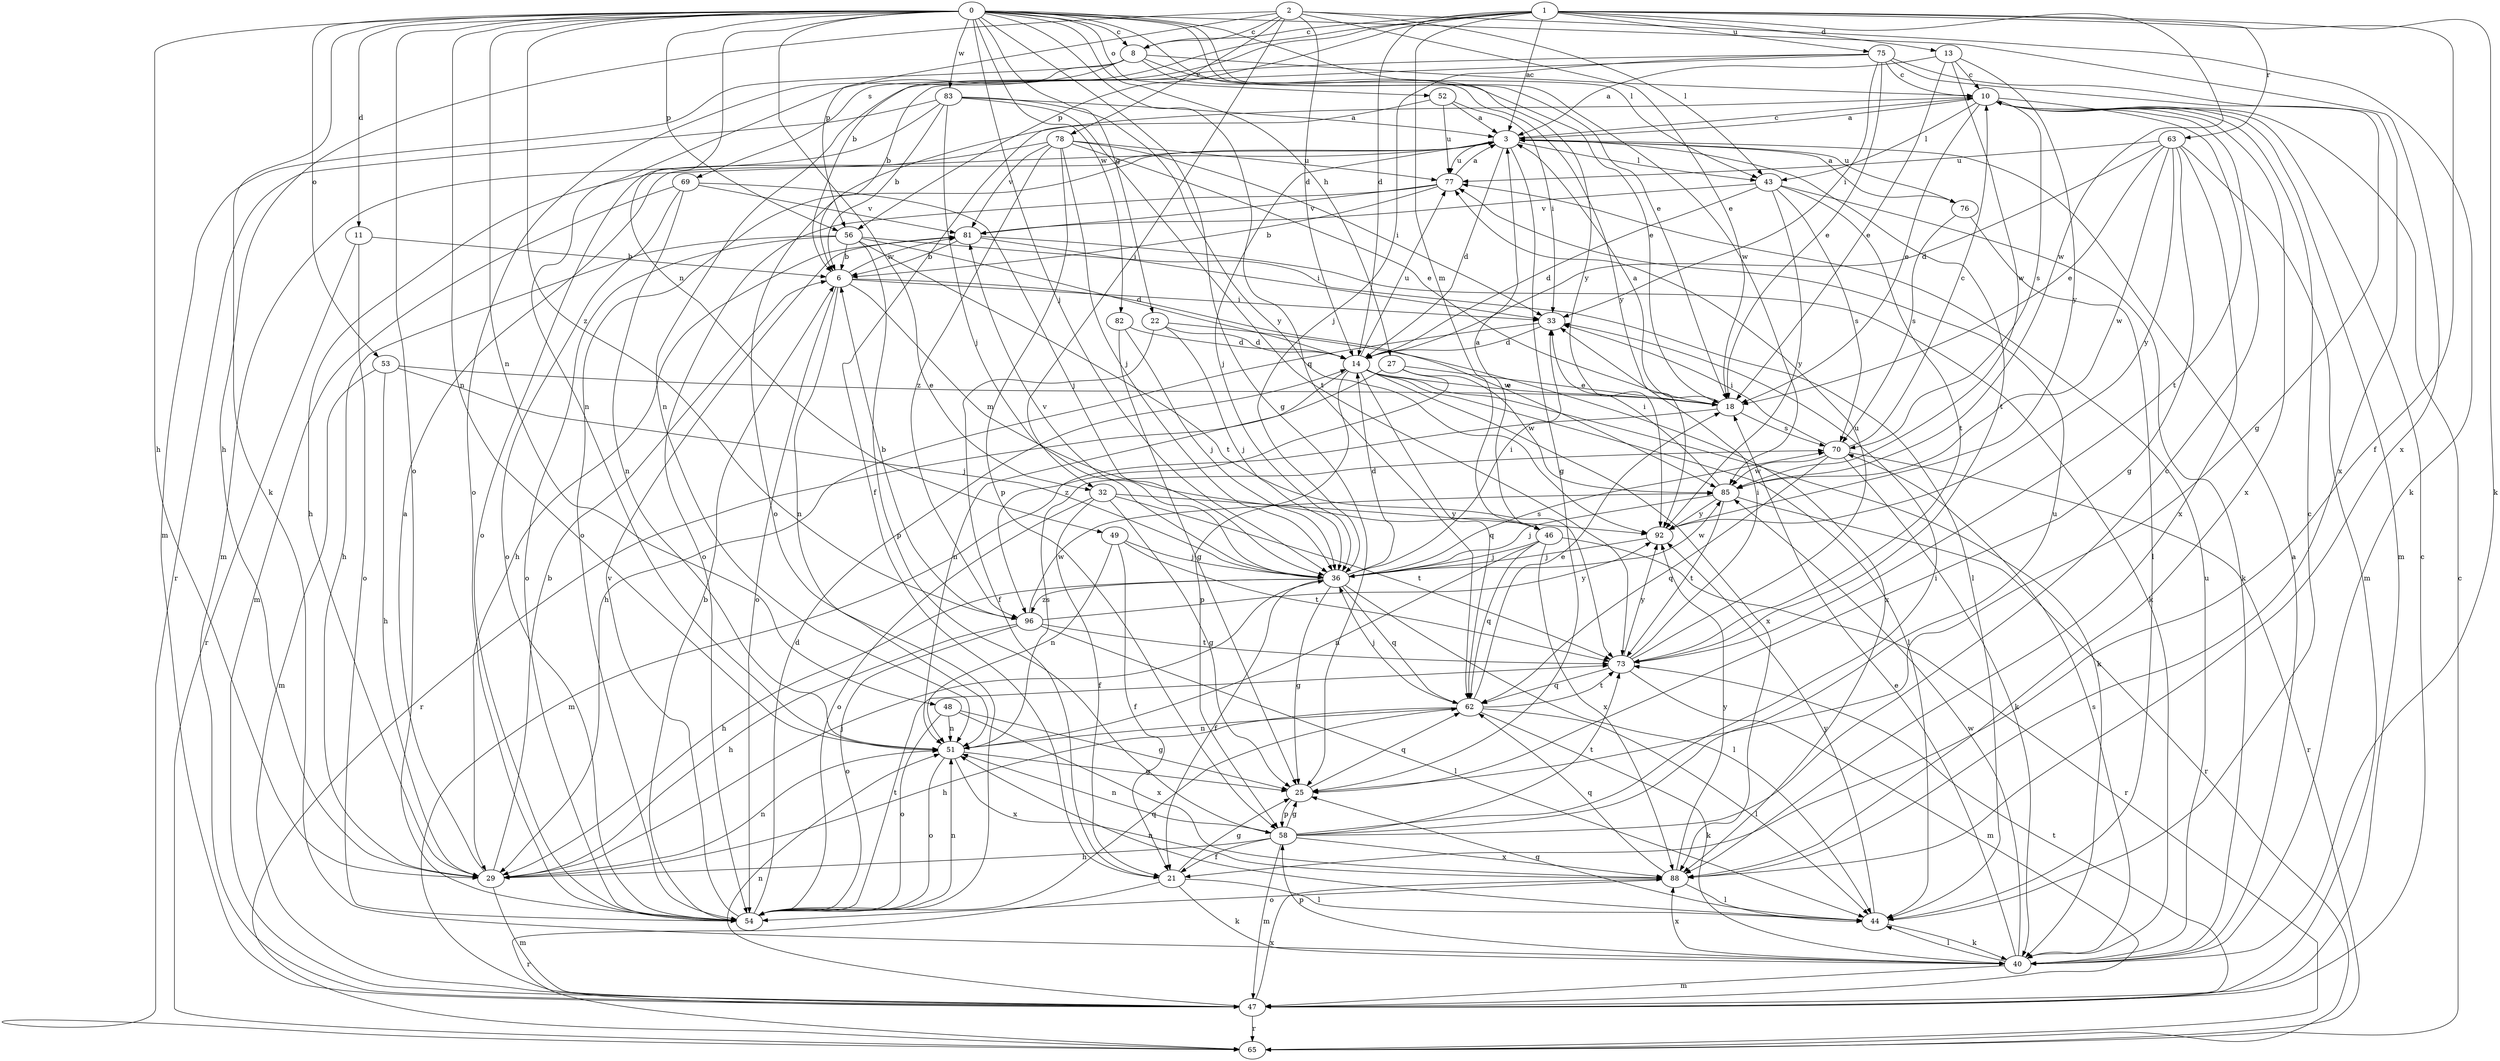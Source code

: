strict digraph  {
0;
1;
2;
3;
6;
8;
10;
11;
13;
14;
18;
21;
22;
25;
27;
29;
32;
33;
36;
40;
43;
44;
46;
47;
48;
49;
51;
52;
53;
54;
56;
58;
62;
63;
65;
69;
70;
73;
75;
76;
77;
78;
81;
82;
83;
85;
88;
92;
96;
0 -> 8  [label=c];
0 -> 11  [label=d];
0 -> 18  [label=e];
0 -> 22  [label=g];
0 -> 25  [label=g];
0 -> 27  [label=h];
0 -> 29  [label=h];
0 -> 32  [label=i];
0 -> 36  [label=j];
0 -> 40  [label=k];
0 -> 43  [label=l];
0 -> 48  [label=n];
0 -> 49  [label=n];
0 -> 51  [label=n];
0 -> 52  [label=o];
0 -> 53  [label=o];
0 -> 54  [label=o];
0 -> 56  [label=p];
0 -> 62  [label=q];
0 -> 82  [label=w];
0 -> 83  [label=w];
0 -> 85  [label=w];
0 -> 88  [label=x];
0 -> 92  [label=y];
0 -> 96  [label=z];
1 -> 3  [label=a];
1 -> 6  [label=b];
1 -> 8  [label=c];
1 -> 13  [label=d];
1 -> 14  [label=d];
1 -> 21  [label=f];
1 -> 40  [label=k];
1 -> 46  [label=m];
1 -> 56  [label=p];
1 -> 63  [label=r];
1 -> 69  [label=s];
1 -> 75  [label=u];
1 -> 85  [label=w];
2 -> 8  [label=c];
2 -> 14  [label=d];
2 -> 18  [label=e];
2 -> 29  [label=h];
2 -> 32  [label=i];
2 -> 40  [label=k];
2 -> 43  [label=l];
2 -> 56  [label=p];
2 -> 78  [label=v];
3 -> 10  [label=c];
3 -> 14  [label=d];
3 -> 25  [label=g];
3 -> 29  [label=h];
3 -> 36  [label=j];
3 -> 43  [label=l];
3 -> 54  [label=o];
3 -> 73  [label=t];
3 -> 76  [label=u];
3 -> 77  [label=u];
6 -> 33  [label=i];
6 -> 46  [label=m];
6 -> 51  [label=n];
6 -> 54  [label=o];
6 -> 81  [label=v];
6 -> 85  [label=w];
8 -> 10  [label=c];
8 -> 18  [label=e];
8 -> 47  [label=m];
8 -> 51  [label=n];
8 -> 54  [label=o];
8 -> 92  [label=y];
10 -> 3  [label=a];
10 -> 18  [label=e];
10 -> 43  [label=l];
10 -> 47  [label=m];
10 -> 54  [label=o];
10 -> 70  [label=s];
10 -> 73  [label=t];
10 -> 88  [label=x];
11 -> 6  [label=b];
11 -> 54  [label=o];
11 -> 65  [label=r];
13 -> 3  [label=a];
13 -> 10  [label=c];
13 -> 18  [label=e];
13 -> 85  [label=w];
13 -> 92  [label=y];
14 -> 18  [label=e];
14 -> 40  [label=k];
14 -> 44  [label=l];
14 -> 51  [label=n];
14 -> 58  [label=p];
14 -> 62  [label=q];
14 -> 77  [label=u];
14 -> 88  [label=x];
18 -> 3  [label=a];
18 -> 47  [label=m];
18 -> 70  [label=s];
21 -> 25  [label=g];
21 -> 40  [label=k];
21 -> 44  [label=l];
21 -> 65  [label=r];
22 -> 14  [label=d];
22 -> 21  [label=f];
22 -> 36  [label=j];
22 -> 88  [label=x];
25 -> 58  [label=p];
25 -> 62  [label=q];
27 -> 18  [label=e];
27 -> 65  [label=r];
27 -> 85  [label=w];
27 -> 96  [label=z];
29 -> 3  [label=a];
29 -> 6  [label=b];
29 -> 36  [label=j];
29 -> 47  [label=m];
29 -> 51  [label=n];
32 -> 21  [label=f];
32 -> 25  [label=g];
32 -> 54  [label=o];
32 -> 73  [label=t];
32 -> 92  [label=y];
33 -> 14  [label=d];
33 -> 29  [label=h];
36 -> 14  [label=d];
36 -> 21  [label=f];
36 -> 25  [label=g];
36 -> 29  [label=h];
36 -> 33  [label=i];
36 -> 44  [label=l];
36 -> 62  [label=q];
36 -> 70  [label=s];
36 -> 81  [label=v];
36 -> 85  [label=w];
36 -> 96  [label=z];
40 -> 3  [label=a];
40 -> 18  [label=e];
40 -> 44  [label=l];
40 -> 47  [label=m];
40 -> 58  [label=p];
40 -> 70  [label=s];
40 -> 77  [label=u];
40 -> 85  [label=w];
40 -> 88  [label=x];
43 -> 14  [label=d];
43 -> 40  [label=k];
43 -> 70  [label=s];
43 -> 73  [label=t];
43 -> 81  [label=v];
43 -> 92  [label=y];
44 -> 10  [label=c];
44 -> 25  [label=g];
44 -> 40  [label=k];
44 -> 51  [label=n];
44 -> 92  [label=y];
46 -> 3  [label=a];
46 -> 36  [label=j];
46 -> 51  [label=n];
46 -> 62  [label=q];
46 -> 65  [label=r];
46 -> 88  [label=x];
47 -> 10  [label=c];
47 -> 51  [label=n];
47 -> 65  [label=r];
47 -> 73  [label=t];
47 -> 88  [label=x];
48 -> 25  [label=g];
48 -> 51  [label=n];
48 -> 54  [label=o];
48 -> 88  [label=x];
49 -> 21  [label=f];
49 -> 36  [label=j];
49 -> 51  [label=n];
49 -> 73  [label=t];
51 -> 25  [label=g];
51 -> 54  [label=o];
51 -> 70  [label=s];
51 -> 88  [label=x];
52 -> 3  [label=a];
52 -> 21  [label=f];
52 -> 33  [label=i];
52 -> 77  [label=u];
53 -> 18  [label=e];
53 -> 29  [label=h];
53 -> 36  [label=j];
53 -> 47  [label=m];
54 -> 6  [label=b];
54 -> 14  [label=d];
54 -> 51  [label=n];
54 -> 62  [label=q];
54 -> 73  [label=t];
54 -> 81  [label=v];
56 -> 6  [label=b];
56 -> 14  [label=d];
56 -> 29  [label=h];
56 -> 44  [label=l];
56 -> 54  [label=o];
56 -> 58  [label=p];
56 -> 73  [label=t];
58 -> 10  [label=c];
58 -> 21  [label=f];
58 -> 25  [label=g];
58 -> 29  [label=h];
58 -> 33  [label=i];
58 -> 47  [label=m];
58 -> 51  [label=n];
58 -> 73  [label=t];
58 -> 77  [label=u];
58 -> 88  [label=x];
62 -> 18  [label=e];
62 -> 29  [label=h];
62 -> 36  [label=j];
62 -> 40  [label=k];
62 -> 44  [label=l];
62 -> 51  [label=n];
62 -> 73  [label=t];
63 -> 14  [label=d];
63 -> 18  [label=e];
63 -> 25  [label=g];
63 -> 47  [label=m];
63 -> 77  [label=u];
63 -> 85  [label=w];
63 -> 88  [label=x];
63 -> 92  [label=y];
65 -> 10  [label=c];
69 -> 36  [label=j];
69 -> 47  [label=m];
69 -> 51  [label=n];
69 -> 54  [label=o];
69 -> 81  [label=v];
70 -> 10  [label=c];
70 -> 33  [label=i];
70 -> 40  [label=k];
70 -> 62  [label=q];
70 -> 65  [label=r];
70 -> 85  [label=w];
73 -> 33  [label=i];
73 -> 47  [label=m];
73 -> 62  [label=q];
73 -> 77  [label=u];
73 -> 92  [label=y];
75 -> 6  [label=b];
75 -> 10  [label=c];
75 -> 18  [label=e];
75 -> 25  [label=g];
75 -> 33  [label=i];
75 -> 36  [label=j];
75 -> 51  [label=n];
75 -> 88  [label=x];
76 -> 3  [label=a];
76 -> 44  [label=l];
76 -> 70  [label=s];
77 -> 3  [label=a];
77 -> 6  [label=b];
77 -> 54  [label=o];
77 -> 81  [label=v];
78 -> 18  [label=e];
78 -> 33  [label=i];
78 -> 36  [label=j];
78 -> 54  [label=o];
78 -> 58  [label=p];
78 -> 77  [label=u];
78 -> 81  [label=v];
78 -> 96  [label=z];
81 -> 6  [label=b];
81 -> 29  [label=h];
81 -> 33  [label=i];
81 -> 40  [label=k];
82 -> 14  [label=d];
82 -> 25  [label=g];
82 -> 36  [label=j];
83 -> 3  [label=a];
83 -> 6  [label=b];
83 -> 36  [label=j];
83 -> 47  [label=m];
83 -> 65  [label=r];
83 -> 73  [label=t];
83 -> 92  [label=y];
85 -> 33  [label=i];
85 -> 36  [label=j];
85 -> 65  [label=r];
85 -> 73  [label=t];
85 -> 92  [label=y];
88 -> 44  [label=l];
88 -> 54  [label=o];
88 -> 62  [label=q];
88 -> 92  [label=y];
92 -> 36  [label=j];
96 -> 6  [label=b];
96 -> 29  [label=h];
96 -> 44  [label=l];
96 -> 54  [label=o];
96 -> 73  [label=t];
96 -> 85  [label=w];
96 -> 92  [label=y];
}
